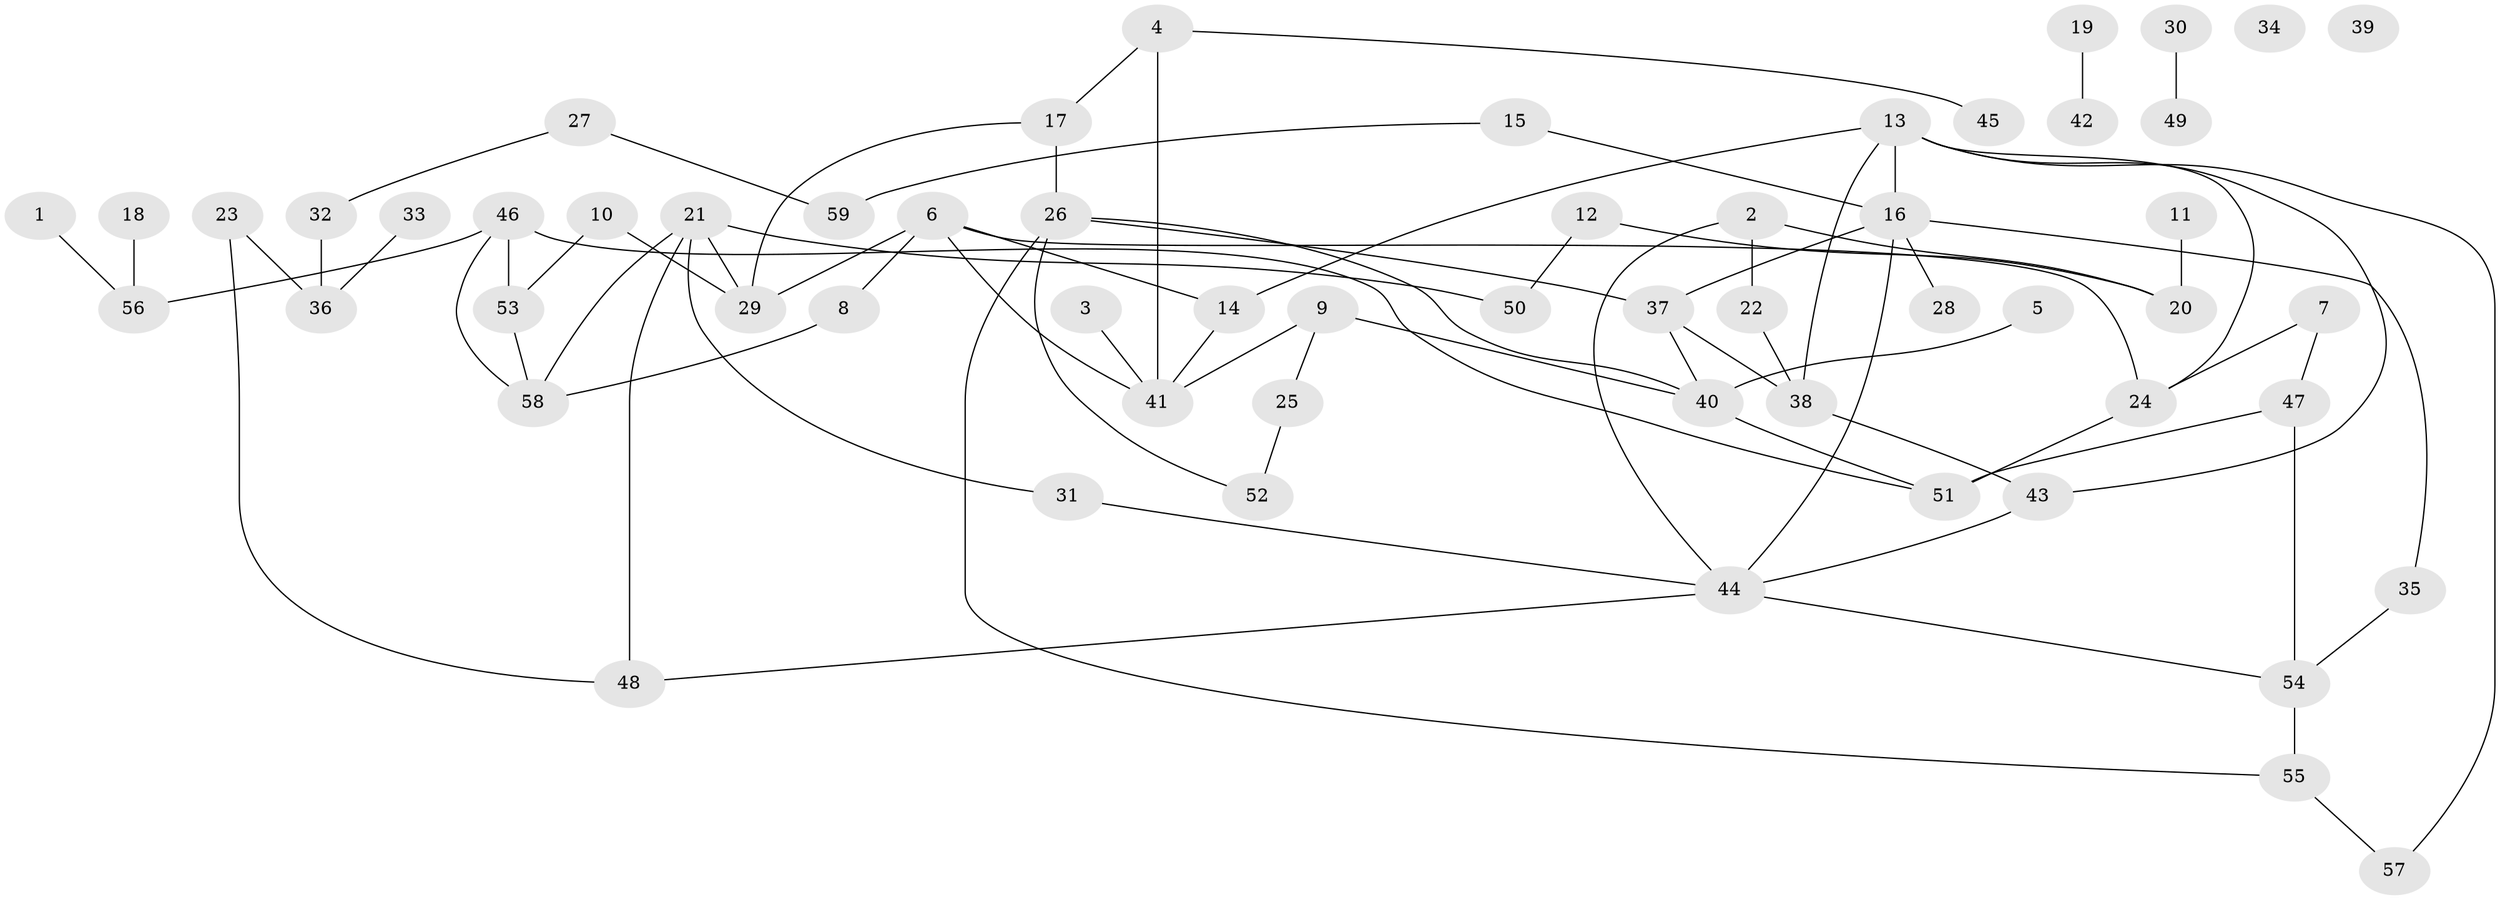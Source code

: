 // coarse degree distribution, {2: 0.2631578947368421, 3: 0.15789473684210525, 1: 0.13157894736842105, 6: 0.10526315789473684, 5: 0.07894736842105263, 8: 0.02631578947368421, 0: 0.10526315789473684, 7: 0.05263157894736842, 4: 0.07894736842105263}
// Generated by graph-tools (version 1.1) at 2025/23/03/03/25 07:23:25]
// undirected, 59 vertices, 79 edges
graph export_dot {
graph [start="1"]
  node [color=gray90,style=filled];
  1;
  2;
  3;
  4;
  5;
  6;
  7;
  8;
  9;
  10;
  11;
  12;
  13;
  14;
  15;
  16;
  17;
  18;
  19;
  20;
  21;
  22;
  23;
  24;
  25;
  26;
  27;
  28;
  29;
  30;
  31;
  32;
  33;
  34;
  35;
  36;
  37;
  38;
  39;
  40;
  41;
  42;
  43;
  44;
  45;
  46;
  47;
  48;
  49;
  50;
  51;
  52;
  53;
  54;
  55;
  56;
  57;
  58;
  59;
  1 -- 56;
  2 -- 20;
  2 -- 22;
  2 -- 44;
  3 -- 41;
  4 -- 17;
  4 -- 41;
  4 -- 45;
  5 -- 40;
  6 -- 8;
  6 -- 14;
  6 -- 24;
  6 -- 29;
  6 -- 41;
  7 -- 24;
  7 -- 47;
  8 -- 58;
  9 -- 25;
  9 -- 40;
  9 -- 41;
  10 -- 29;
  10 -- 53;
  11 -- 20;
  12 -- 20;
  12 -- 50;
  13 -- 14;
  13 -- 16;
  13 -- 24;
  13 -- 38;
  13 -- 43;
  13 -- 57;
  14 -- 41;
  15 -- 16;
  15 -- 59;
  16 -- 28;
  16 -- 35;
  16 -- 37;
  16 -- 44;
  17 -- 26;
  17 -- 29;
  18 -- 56;
  19 -- 42;
  21 -- 29;
  21 -- 31;
  21 -- 48;
  21 -- 50;
  21 -- 58;
  22 -- 38;
  23 -- 36;
  23 -- 48;
  24 -- 51;
  25 -- 52;
  26 -- 37;
  26 -- 40;
  26 -- 52;
  26 -- 55;
  27 -- 32;
  27 -- 59;
  30 -- 49;
  31 -- 44;
  32 -- 36;
  33 -- 36;
  35 -- 54;
  37 -- 38;
  37 -- 40;
  38 -- 43;
  40 -- 51;
  43 -- 44;
  44 -- 48;
  44 -- 54;
  46 -- 51;
  46 -- 53;
  46 -- 56;
  46 -- 58;
  47 -- 51;
  47 -- 54;
  53 -- 58;
  54 -- 55;
  55 -- 57;
}
